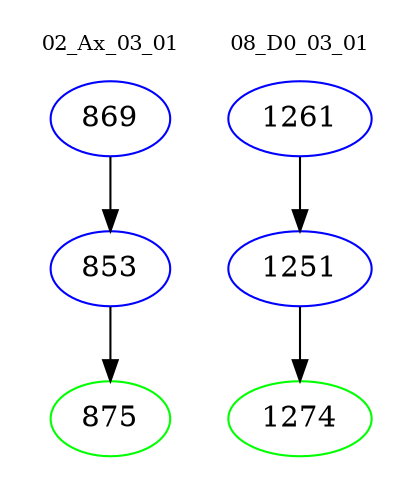 digraph{
subgraph cluster_0 {
color = white
label = "02_Ax_03_01";
fontsize=10;
T0_869 [label="869", color="blue"]
T0_869 -> T0_853 [color="black"]
T0_853 [label="853", color="blue"]
T0_853 -> T0_875 [color="black"]
T0_875 [label="875", color="green"]
}
subgraph cluster_1 {
color = white
label = "08_D0_03_01";
fontsize=10;
T1_1261 [label="1261", color="blue"]
T1_1261 -> T1_1251 [color="black"]
T1_1251 [label="1251", color="blue"]
T1_1251 -> T1_1274 [color="black"]
T1_1274 [label="1274", color="green"]
}
}
